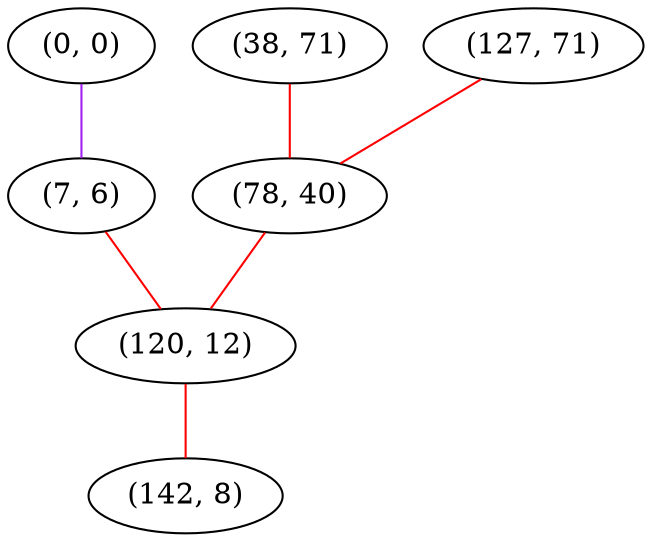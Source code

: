 graph "" {
"(0, 0)";
"(38, 71)";
"(127, 71)";
"(7, 6)";
"(78, 40)";
"(120, 12)";
"(142, 8)";
"(0, 0)" -- "(7, 6)"  [color=purple, key=0, weight=4];
"(38, 71)" -- "(78, 40)"  [color=red, key=0, weight=1];
"(127, 71)" -- "(78, 40)"  [color=red, key=0, weight=1];
"(7, 6)" -- "(120, 12)"  [color=red, key=0, weight=1];
"(78, 40)" -- "(120, 12)"  [color=red, key=0, weight=1];
"(120, 12)" -- "(142, 8)"  [color=red, key=0, weight=1];
}
